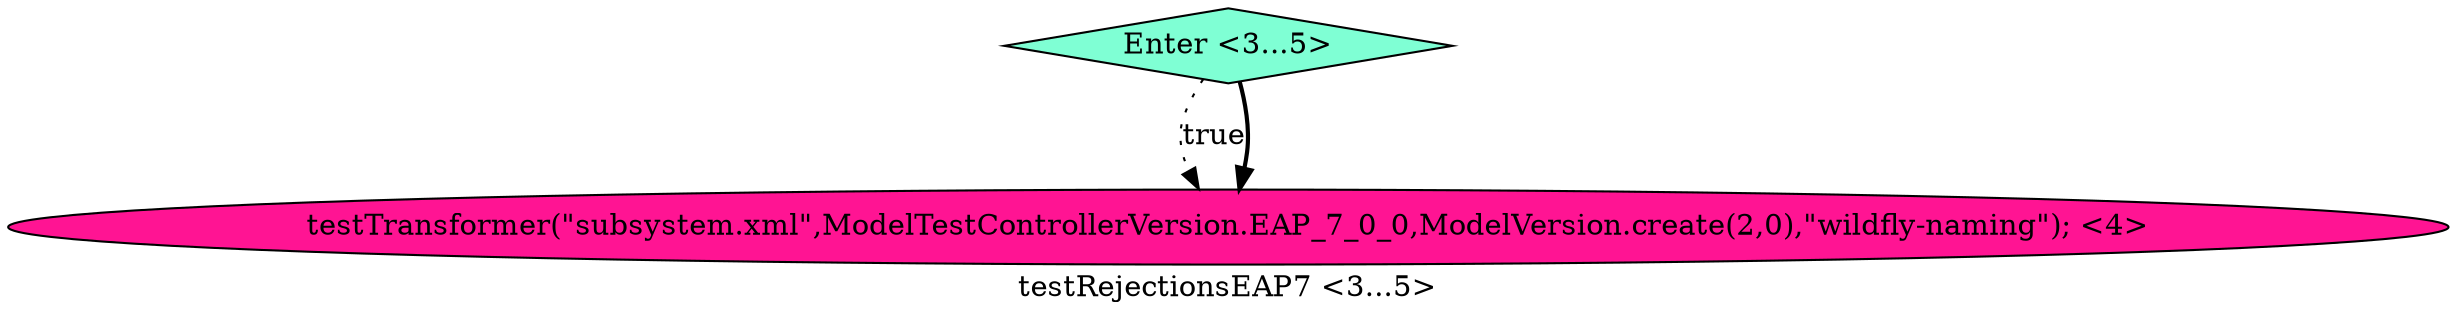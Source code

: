 digraph PDG {
label = "testRejectionsEAP7 <3...5>";
0.1 [style = filled, label = "Enter <3...5>", fillcolor = aquamarine, shape = diamond];
0.0 [style = filled, label = "testTransformer(\"subsystem.xml\",ModelTestControllerVersion.EAP_7_0_0,ModelVersion.create(2,0),\"wildfly-naming\"); <4>", fillcolor = deeppink, shape = ellipse];
0.1 -> 0.0 [style = dotted, label="true"];
0.1 -> 0.0 [style = bold, label=""];
}
